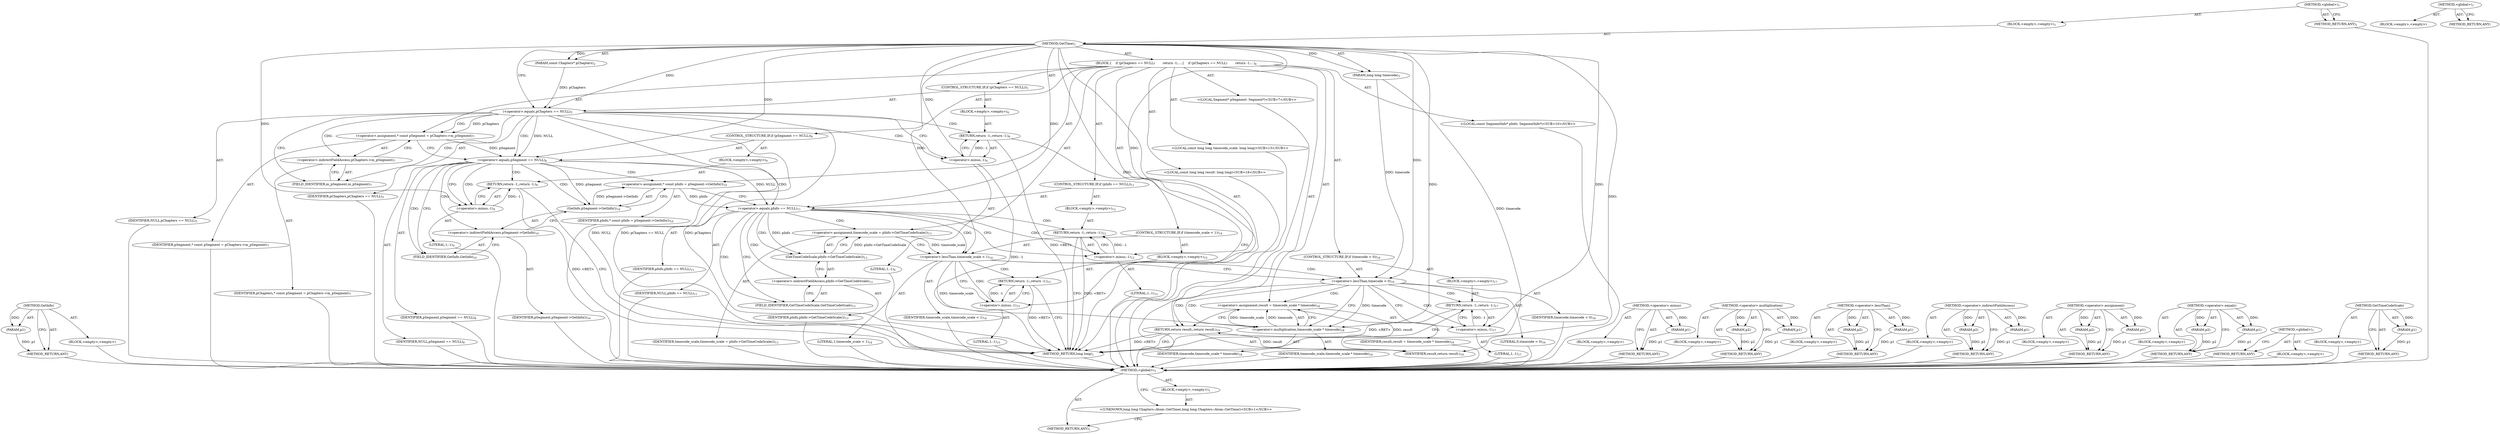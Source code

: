digraph "&lt;global&gt;" {
vulnerable_124 [label=<(METHOD,GetInfo)>];
vulnerable_125 [label=<(PARAM,p1)>];
vulnerable_126 [label=<(BLOCK,&lt;empty&gt;,&lt;empty&gt;)>];
vulnerable_127 [label=<(METHOD_RETURN,ANY)>];
vulnerable_6 [label=<(METHOD,&lt;global&gt;)<SUB>1</SUB>>];
vulnerable_7 [label=<(BLOCK,&lt;empty&gt;,&lt;empty&gt;)<SUB>1</SUB>>];
vulnerable_8 [label=<(METHOD,GetTime)<SUB>1</SUB>>];
vulnerable_9 [label=<(PARAM,const Chapters* pChapters)<SUB>2</SUB>>];
vulnerable_10 [label=<(PARAM,long long timecode)<SUB>3</SUB>>];
vulnerable_11 [label=<(BLOCK,{
    if (pChapters == NULL)
        return -1;...,{
    if (pChapters == NULL)
        return -1;...)<SUB>4</SUB>>];
vulnerable_12 [label=<(CONTROL_STRUCTURE,IF,if (pChapters == NULL))<SUB>5</SUB>>];
vulnerable_13 [label=<(&lt;operator&gt;.equals,pChapters == NULL)<SUB>5</SUB>>];
vulnerable_14 [label=<(IDENTIFIER,pChapters,pChapters == NULL)<SUB>5</SUB>>];
vulnerable_15 [label=<(IDENTIFIER,NULL,pChapters == NULL)<SUB>5</SUB>>];
vulnerable_16 [label=<(BLOCK,&lt;empty&gt;,&lt;empty&gt;)<SUB>6</SUB>>];
vulnerable_17 [label=<(RETURN,return -1;,return -1;)<SUB>6</SUB>>];
vulnerable_18 [label=<(&lt;operator&gt;.minus,-1)<SUB>6</SUB>>];
vulnerable_19 [label=<(LITERAL,1,-1)<SUB>6</SUB>>];
vulnerable_20 [label="<(LOCAL,Segment* pSegment: Segment*)<SUB>7</SUB>>"];
vulnerable_21 [label=<(&lt;operator&gt;.assignment,* const pSegment = pChapters-&gt;m_pSegment)<SUB>7</SUB>>];
vulnerable_22 [label=<(IDENTIFIER,pSegment,* const pSegment = pChapters-&gt;m_pSegment)<SUB>7</SUB>>];
vulnerable_23 [label=<(&lt;operator&gt;.indirectFieldAccess,pChapters-&gt;m_pSegment)<SUB>7</SUB>>];
vulnerable_24 [label=<(IDENTIFIER,pChapters,* const pSegment = pChapters-&gt;m_pSegment)<SUB>7</SUB>>];
vulnerable_25 [label=<(FIELD_IDENTIFIER,m_pSegment,m_pSegment)<SUB>7</SUB>>];
vulnerable_26 [label=<(CONTROL_STRUCTURE,IF,if (pSegment == NULL))<SUB>8</SUB>>];
vulnerable_27 [label=<(&lt;operator&gt;.equals,pSegment == NULL)<SUB>8</SUB>>];
vulnerable_28 [label=<(IDENTIFIER,pSegment,pSegment == NULL)<SUB>8</SUB>>];
vulnerable_29 [label=<(IDENTIFIER,NULL,pSegment == NULL)<SUB>8</SUB>>];
vulnerable_30 [label=<(BLOCK,&lt;empty&gt;,&lt;empty&gt;)<SUB>9</SUB>>];
vulnerable_31 [label=<(RETURN,return -1;,return -1;)<SUB>9</SUB>>];
vulnerable_32 [label=<(&lt;operator&gt;.minus,-1)<SUB>9</SUB>>];
vulnerable_33 [label=<(LITERAL,1,-1)<SUB>9</SUB>>];
vulnerable_34 [label="<(LOCAL,const SegmentInfo* pInfo: SegmentInfo*)<SUB>10</SUB>>"];
vulnerable_35 [label=<(&lt;operator&gt;.assignment,* const pInfo = pSegment-&gt;GetInfo())<SUB>10</SUB>>];
vulnerable_36 [label=<(IDENTIFIER,pInfo,* const pInfo = pSegment-&gt;GetInfo())<SUB>10</SUB>>];
vulnerable_37 [label=<(GetInfo,pSegment-&gt;GetInfo())<SUB>10</SUB>>];
vulnerable_38 [label=<(&lt;operator&gt;.indirectFieldAccess,pSegment-&gt;GetInfo)<SUB>10</SUB>>];
vulnerable_39 [label=<(IDENTIFIER,pSegment,pSegment-&gt;GetInfo())<SUB>10</SUB>>];
vulnerable_40 [label=<(FIELD_IDENTIFIER,GetInfo,GetInfo)<SUB>10</SUB>>];
vulnerable_41 [label=<(CONTROL_STRUCTURE,IF,if (pInfo == NULL))<SUB>11</SUB>>];
vulnerable_42 [label=<(&lt;operator&gt;.equals,pInfo == NULL)<SUB>11</SUB>>];
vulnerable_43 [label=<(IDENTIFIER,pInfo,pInfo == NULL)<SUB>11</SUB>>];
vulnerable_44 [label=<(IDENTIFIER,NULL,pInfo == NULL)<SUB>11</SUB>>];
vulnerable_45 [label=<(BLOCK,&lt;empty&gt;,&lt;empty&gt;)<SUB>12</SUB>>];
vulnerable_46 [label=<(RETURN,return -1;,return -1;)<SUB>12</SUB>>];
vulnerable_47 [label=<(&lt;operator&gt;.minus,-1)<SUB>12</SUB>>];
vulnerable_48 [label=<(LITERAL,1,-1)<SUB>12</SUB>>];
vulnerable_49 [label="<(LOCAL,const long long timecode_scale: long long)<SUB>13</SUB>>"];
vulnerable_50 [label=<(&lt;operator&gt;.assignment,timecode_scale = pInfo-&gt;GetTimeCodeScale())<SUB>13</SUB>>];
vulnerable_51 [label=<(IDENTIFIER,timecode_scale,timecode_scale = pInfo-&gt;GetTimeCodeScale())<SUB>13</SUB>>];
vulnerable_52 [label=<(GetTimeCodeScale,pInfo-&gt;GetTimeCodeScale())<SUB>13</SUB>>];
vulnerable_53 [label=<(&lt;operator&gt;.indirectFieldAccess,pInfo-&gt;GetTimeCodeScale)<SUB>13</SUB>>];
vulnerable_54 [label=<(IDENTIFIER,pInfo,pInfo-&gt;GetTimeCodeScale())<SUB>13</SUB>>];
vulnerable_55 [label=<(FIELD_IDENTIFIER,GetTimeCodeScale,GetTimeCodeScale)<SUB>13</SUB>>];
vulnerable_56 [label=<(CONTROL_STRUCTURE,IF,if (timecode_scale &lt; 1))<SUB>14</SUB>>];
vulnerable_57 [label=<(&lt;operator&gt;.lessThan,timecode_scale &lt; 1)<SUB>14</SUB>>];
vulnerable_58 [label=<(IDENTIFIER,timecode_scale,timecode_scale &lt; 1)<SUB>14</SUB>>];
vulnerable_59 [label=<(LITERAL,1,timecode_scale &lt; 1)<SUB>14</SUB>>];
vulnerable_60 [label=<(BLOCK,&lt;empty&gt;,&lt;empty&gt;)<SUB>15</SUB>>];
vulnerable_61 [label=<(RETURN,return -1;,return -1;)<SUB>15</SUB>>];
vulnerable_62 [label=<(&lt;operator&gt;.minus,-1)<SUB>15</SUB>>];
vulnerable_63 [label=<(LITERAL,1,-1)<SUB>15</SUB>>];
vulnerable_64 [label=<(CONTROL_STRUCTURE,IF,if (timecode &lt; 0))<SUB>16</SUB>>];
vulnerable_65 [label=<(&lt;operator&gt;.lessThan,timecode &lt; 0)<SUB>16</SUB>>];
vulnerable_66 [label=<(IDENTIFIER,timecode,timecode &lt; 0)<SUB>16</SUB>>];
vulnerable_67 [label=<(LITERAL,0,timecode &lt; 0)<SUB>16</SUB>>];
vulnerable_68 [label=<(BLOCK,&lt;empty&gt;,&lt;empty&gt;)<SUB>17</SUB>>];
vulnerable_69 [label=<(RETURN,return -1;,return -1;)<SUB>17</SUB>>];
vulnerable_70 [label=<(&lt;operator&gt;.minus,-1)<SUB>17</SUB>>];
vulnerable_71 [label=<(LITERAL,1,-1)<SUB>17</SUB>>];
vulnerable_72 [label="<(LOCAL,const long long result: long long)<SUB>18</SUB>>"];
vulnerable_73 [label=<(&lt;operator&gt;.assignment,result = timecode_scale * timecode)<SUB>18</SUB>>];
vulnerable_74 [label=<(IDENTIFIER,result,result = timecode_scale * timecode)<SUB>18</SUB>>];
vulnerable_75 [label=<(&lt;operator&gt;.multiplication,timecode_scale * timecode)<SUB>18</SUB>>];
vulnerable_76 [label=<(IDENTIFIER,timecode_scale,timecode_scale * timecode)<SUB>18</SUB>>];
vulnerable_77 [label=<(IDENTIFIER,timecode,timecode_scale * timecode)<SUB>18</SUB>>];
vulnerable_78 [label=<(RETURN,return result;,return result;)<SUB>19</SUB>>];
vulnerable_79 [label=<(IDENTIFIER,result,return result;)<SUB>19</SUB>>];
vulnerable_80 [label=<(METHOD_RETURN,long long)<SUB>1</SUB>>];
vulnerable_82 [label=<(METHOD_RETURN,ANY)<SUB>1</SUB>>];
vulnerable_110 [label=<(METHOD,&lt;operator&gt;.minus)>];
vulnerable_111 [label=<(PARAM,p1)>];
vulnerable_112 [label=<(BLOCK,&lt;empty&gt;,&lt;empty&gt;)>];
vulnerable_113 [label=<(METHOD_RETURN,ANY)>];
vulnerable_137 [label=<(METHOD,&lt;operator&gt;.multiplication)>];
vulnerable_138 [label=<(PARAM,p1)>];
vulnerable_139 [label=<(PARAM,p2)>];
vulnerable_140 [label=<(BLOCK,&lt;empty&gt;,&lt;empty&gt;)>];
vulnerable_141 [label=<(METHOD_RETURN,ANY)>];
vulnerable_132 [label=<(METHOD,&lt;operator&gt;.lessThan)>];
vulnerable_133 [label=<(PARAM,p1)>];
vulnerable_134 [label=<(PARAM,p2)>];
vulnerable_135 [label=<(BLOCK,&lt;empty&gt;,&lt;empty&gt;)>];
vulnerable_136 [label=<(METHOD_RETURN,ANY)>];
vulnerable_119 [label=<(METHOD,&lt;operator&gt;.indirectFieldAccess)>];
vulnerable_120 [label=<(PARAM,p1)>];
vulnerable_121 [label=<(PARAM,p2)>];
vulnerable_122 [label=<(BLOCK,&lt;empty&gt;,&lt;empty&gt;)>];
vulnerable_123 [label=<(METHOD_RETURN,ANY)>];
vulnerable_114 [label=<(METHOD,&lt;operator&gt;.assignment)>];
vulnerable_115 [label=<(PARAM,p1)>];
vulnerable_116 [label=<(PARAM,p2)>];
vulnerable_117 [label=<(BLOCK,&lt;empty&gt;,&lt;empty&gt;)>];
vulnerable_118 [label=<(METHOD_RETURN,ANY)>];
vulnerable_105 [label=<(METHOD,&lt;operator&gt;.equals)>];
vulnerable_106 [label=<(PARAM,p1)>];
vulnerable_107 [label=<(PARAM,p2)>];
vulnerable_108 [label=<(BLOCK,&lt;empty&gt;,&lt;empty&gt;)>];
vulnerable_109 [label=<(METHOD_RETURN,ANY)>];
vulnerable_99 [label=<(METHOD,&lt;global&gt;)<SUB>1</SUB>>];
vulnerable_100 [label=<(BLOCK,&lt;empty&gt;,&lt;empty&gt;)>];
vulnerable_101 [label=<(METHOD_RETURN,ANY)>];
vulnerable_128 [label=<(METHOD,GetTimeCodeScale)>];
vulnerable_129 [label=<(PARAM,p1)>];
vulnerable_130 [label=<(BLOCK,&lt;empty&gt;,&lt;empty&gt;)>];
vulnerable_131 [label=<(METHOD_RETURN,ANY)>];
fixed_6 [label=<(METHOD,&lt;global&gt;)<SUB>1</SUB>>];
fixed_7 [label=<(BLOCK,&lt;empty&gt;,&lt;empty&gt;)<SUB>1</SUB>>];
fixed_8 [label="<(UNKNOWN,long long Chapters::Atom::GetTime(,long long Chapters::Atom::GetTime()<SUB>1</SUB>>"];
fixed_9 [label=<(METHOD_RETURN,ANY)<SUB>1</SUB>>];
fixed_14 [label=<(METHOD,&lt;global&gt;)<SUB>1</SUB>>];
fixed_15 [label=<(BLOCK,&lt;empty&gt;,&lt;empty&gt;)>];
fixed_16 [label=<(METHOD_RETURN,ANY)>];
vulnerable_124 -> vulnerable_125  [key=0, label="AST: "];
vulnerable_124 -> vulnerable_125  [key=1, label="DDG: "];
vulnerable_124 -> vulnerable_126  [key=0, label="AST: "];
vulnerable_124 -> vulnerable_127  [key=0, label="AST: "];
vulnerable_124 -> vulnerable_127  [key=1, label="CFG: "];
vulnerable_125 -> vulnerable_127  [key=0, label="DDG: p1"];
vulnerable_126 -> fixed_6  [key=0];
vulnerable_127 -> fixed_6  [key=0];
vulnerable_6 -> vulnerable_7  [key=0, label="AST: "];
vulnerable_6 -> vulnerable_82  [key=0, label="AST: "];
vulnerable_6 -> vulnerable_82  [key=1, label="CFG: "];
vulnerable_7 -> vulnerable_8  [key=0, label="AST: "];
vulnerable_8 -> vulnerable_9  [key=0, label="AST: "];
vulnerable_8 -> vulnerable_9  [key=1, label="DDG: "];
vulnerable_8 -> vulnerable_10  [key=0, label="AST: "];
vulnerable_8 -> vulnerable_10  [key=1, label="DDG: "];
vulnerable_8 -> vulnerable_11  [key=0, label="AST: "];
vulnerable_8 -> vulnerable_80  [key=0, label="AST: "];
vulnerable_8 -> vulnerable_13  [key=0, label="CFG: "];
vulnerable_8 -> vulnerable_13  [key=1, label="DDG: "];
vulnerable_8 -> vulnerable_79  [key=0, label="DDG: "];
vulnerable_8 -> vulnerable_27  [key=0, label="DDG: "];
vulnerable_8 -> vulnerable_42  [key=0, label="DDG: "];
vulnerable_8 -> vulnerable_57  [key=0, label="DDG: "];
vulnerable_8 -> vulnerable_65  [key=0, label="DDG: "];
vulnerable_8 -> vulnerable_75  [key=0, label="DDG: "];
vulnerable_8 -> vulnerable_18  [key=0, label="DDG: "];
vulnerable_8 -> vulnerable_32  [key=0, label="DDG: "];
vulnerable_8 -> vulnerable_47  [key=0, label="DDG: "];
vulnerable_8 -> vulnerable_62  [key=0, label="DDG: "];
vulnerable_8 -> vulnerable_70  [key=0, label="DDG: "];
vulnerable_9 -> vulnerable_13  [key=0, label="DDG: pChapters"];
vulnerable_10 -> vulnerable_80  [key=0, label="DDG: timecode"];
vulnerable_10 -> vulnerable_65  [key=0, label="DDG: timecode"];
vulnerable_11 -> vulnerable_12  [key=0, label="AST: "];
vulnerable_11 -> vulnerable_20  [key=0, label="AST: "];
vulnerable_11 -> vulnerable_21  [key=0, label="AST: "];
vulnerable_11 -> vulnerable_26  [key=0, label="AST: "];
vulnerable_11 -> vulnerable_34  [key=0, label="AST: "];
vulnerable_11 -> vulnerable_35  [key=0, label="AST: "];
vulnerable_11 -> vulnerable_41  [key=0, label="AST: "];
vulnerable_11 -> vulnerable_49  [key=0, label="AST: "];
vulnerable_11 -> vulnerable_50  [key=0, label="AST: "];
vulnerable_11 -> vulnerable_56  [key=0, label="AST: "];
vulnerable_11 -> vulnerable_64  [key=0, label="AST: "];
vulnerable_11 -> vulnerable_72  [key=0, label="AST: "];
vulnerable_11 -> vulnerable_73  [key=0, label="AST: "];
vulnerable_11 -> vulnerable_78  [key=0, label="AST: "];
vulnerable_12 -> vulnerable_13  [key=0, label="AST: "];
vulnerable_12 -> vulnerable_16  [key=0, label="AST: "];
vulnerable_13 -> vulnerable_14  [key=0, label="AST: "];
vulnerable_13 -> vulnerable_15  [key=0, label="AST: "];
vulnerable_13 -> vulnerable_18  [key=0, label="CFG: "];
vulnerable_13 -> vulnerable_18  [key=1, label="CDG: "];
vulnerable_13 -> vulnerable_25  [key=0, label="CFG: "];
vulnerable_13 -> vulnerable_25  [key=1, label="CDG: "];
vulnerable_13 -> vulnerable_80  [key=0, label="DDG: pChapters"];
vulnerable_13 -> vulnerable_80  [key=1, label="DDG: NULL"];
vulnerable_13 -> vulnerable_80  [key=2, label="DDG: pChapters == NULL"];
vulnerable_13 -> vulnerable_21  [key=0, label="DDG: pChapters"];
vulnerable_13 -> vulnerable_21  [key=1, label="CDG: "];
vulnerable_13 -> vulnerable_27  [key=0, label="DDG: NULL"];
vulnerable_13 -> vulnerable_27  [key=1, label="CDG: "];
vulnerable_13 -> vulnerable_17  [key=0, label="CDG: "];
vulnerable_13 -> vulnerable_23  [key=0, label="CDG: "];
vulnerable_14 -> fixed_6  [key=0];
vulnerable_15 -> fixed_6  [key=0];
vulnerable_16 -> vulnerable_17  [key=0, label="AST: "];
vulnerable_17 -> vulnerable_18  [key=0, label="AST: "];
vulnerable_17 -> vulnerable_80  [key=0, label="CFG: "];
vulnerable_17 -> vulnerable_80  [key=1, label="DDG: &lt;RET&gt;"];
vulnerable_18 -> vulnerable_19  [key=0, label="AST: "];
vulnerable_18 -> vulnerable_17  [key=0, label="CFG: "];
vulnerable_18 -> vulnerable_17  [key=1, label="DDG: -1"];
vulnerable_18 -> vulnerable_80  [key=0, label="DDG: -1"];
vulnerable_19 -> fixed_6  [key=0];
vulnerable_20 -> fixed_6  [key=0];
vulnerable_21 -> vulnerable_22  [key=0, label="AST: "];
vulnerable_21 -> vulnerable_23  [key=0, label="AST: "];
vulnerable_21 -> vulnerable_27  [key=0, label="CFG: "];
vulnerable_21 -> vulnerable_27  [key=1, label="DDG: pSegment"];
vulnerable_22 -> fixed_6  [key=0];
vulnerable_23 -> vulnerable_24  [key=0, label="AST: "];
vulnerable_23 -> vulnerable_25  [key=0, label="AST: "];
vulnerable_23 -> vulnerable_21  [key=0, label="CFG: "];
vulnerable_24 -> fixed_6  [key=0];
vulnerable_25 -> vulnerable_23  [key=0, label="CFG: "];
vulnerable_26 -> vulnerable_27  [key=0, label="AST: "];
vulnerable_26 -> vulnerable_30  [key=0, label="AST: "];
vulnerable_27 -> vulnerable_28  [key=0, label="AST: "];
vulnerable_27 -> vulnerable_29  [key=0, label="AST: "];
vulnerable_27 -> vulnerable_32  [key=0, label="CFG: "];
vulnerable_27 -> vulnerable_32  [key=1, label="CDG: "];
vulnerable_27 -> vulnerable_40  [key=0, label="CFG: "];
vulnerable_27 -> vulnerable_40  [key=1, label="CDG: "];
vulnerable_27 -> vulnerable_37  [key=0, label="DDG: pSegment"];
vulnerable_27 -> vulnerable_37  [key=1, label="CDG: "];
vulnerable_27 -> vulnerable_42  [key=0, label="DDG: NULL"];
vulnerable_27 -> vulnerable_42  [key=1, label="CDG: "];
vulnerable_27 -> vulnerable_38  [key=0, label="CDG: "];
vulnerable_27 -> vulnerable_35  [key=0, label="CDG: "];
vulnerable_27 -> vulnerable_31  [key=0, label="CDG: "];
vulnerable_28 -> fixed_6  [key=0];
vulnerable_29 -> fixed_6  [key=0];
vulnerable_30 -> vulnerable_31  [key=0, label="AST: "];
vulnerable_31 -> vulnerable_32  [key=0, label="AST: "];
vulnerable_31 -> vulnerable_80  [key=0, label="CFG: "];
vulnerable_31 -> vulnerable_80  [key=1, label="DDG: &lt;RET&gt;"];
vulnerable_32 -> vulnerable_33  [key=0, label="AST: "];
vulnerable_32 -> vulnerable_31  [key=0, label="CFG: "];
vulnerable_32 -> vulnerable_31  [key=1, label="DDG: -1"];
vulnerable_33 -> fixed_6  [key=0];
vulnerable_34 -> fixed_6  [key=0];
vulnerable_35 -> vulnerable_36  [key=0, label="AST: "];
vulnerable_35 -> vulnerable_37  [key=0, label="AST: "];
vulnerable_35 -> vulnerable_42  [key=0, label="CFG: "];
vulnerable_35 -> vulnerable_42  [key=1, label="DDG: pInfo"];
vulnerable_36 -> fixed_6  [key=0];
vulnerable_37 -> vulnerable_38  [key=0, label="AST: "];
vulnerable_37 -> vulnerable_35  [key=0, label="CFG: "];
vulnerable_37 -> vulnerable_35  [key=1, label="DDG: pSegment-&gt;GetInfo"];
vulnerable_38 -> vulnerable_39  [key=0, label="AST: "];
vulnerable_38 -> vulnerable_40  [key=0, label="AST: "];
vulnerable_38 -> vulnerable_37  [key=0, label="CFG: "];
vulnerable_39 -> fixed_6  [key=0];
vulnerable_40 -> vulnerable_38  [key=0, label="CFG: "];
vulnerable_41 -> vulnerable_42  [key=0, label="AST: "];
vulnerable_41 -> vulnerable_45  [key=0, label="AST: "];
vulnerable_42 -> vulnerable_43  [key=0, label="AST: "];
vulnerable_42 -> vulnerable_44  [key=0, label="AST: "];
vulnerable_42 -> vulnerable_47  [key=0, label="CFG: "];
vulnerable_42 -> vulnerable_47  [key=1, label="CDG: "];
vulnerable_42 -> vulnerable_55  [key=0, label="CFG: "];
vulnerable_42 -> vulnerable_55  [key=1, label="CDG: "];
vulnerable_42 -> vulnerable_52  [key=0, label="DDG: pInfo"];
vulnerable_42 -> vulnerable_52  [key=1, label="CDG: "];
vulnerable_42 -> vulnerable_57  [key=0, label="CDG: "];
vulnerable_42 -> vulnerable_46  [key=0, label="CDG: "];
vulnerable_42 -> vulnerable_50  [key=0, label="CDG: "];
vulnerable_42 -> vulnerable_53  [key=0, label="CDG: "];
vulnerable_43 -> fixed_6  [key=0];
vulnerable_44 -> fixed_6  [key=0];
vulnerable_45 -> vulnerable_46  [key=0, label="AST: "];
vulnerable_46 -> vulnerable_47  [key=0, label="AST: "];
vulnerable_46 -> vulnerable_80  [key=0, label="CFG: "];
vulnerable_46 -> vulnerable_80  [key=1, label="DDG: &lt;RET&gt;"];
vulnerable_47 -> vulnerable_48  [key=0, label="AST: "];
vulnerable_47 -> vulnerable_46  [key=0, label="CFG: "];
vulnerable_47 -> vulnerable_46  [key=1, label="DDG: -1"];
vulnerable_48 -> fixed_6  [key=0];
vulnerable_49 -> fixed_6  [key=0];
vulnerable_50 -> vulnerable_51  [key=0, label="AST: "];
vulnerable_50 -> vulnerable_52  [key=0, label="AST: "];
vulnerable_50 -> vulnerable_57  [key=0, label="CFG: "];
vulnerable_50 -> vulnerable_57  [key=1, label="DDG: timecode_scale"];
vulnerable_51 -> fixed_6  [key=0];
vulnerable_52 -> vulnerable_53  [key=0, label="AST: "];
vulnerable_52 -> vulnerable_50  [key=0, label="CFG: "];
vulnerable_52 -> vulnerable_50  [key=1, label="DDG: pInfo-&gt;GetTimeCodeScale"];
vulnerable_53 -> vulnerable_54  [key=0, label="AST: "];
vulnerable_53 -> vulnerable_55  [key=0, label="AST: "];
vulnerable_53 -> vulnerable_52  [key=0, label="CFG: "];
vulnerable_54 -> fixed_6  [key=0];
vulnerable_55 -> vulnerable_53  [key=0, label="CFG: "];
vulnerable_56 -> vulnerable_57  [key=0, label="AST: "];
vulnerable_56 -> vulnerable_60  [key=0, label="AST: "];
vulnerable_57 -> vulnerable_58  [key=0, label="AST: "];
vulnerable_57 -> vulnerable_59  [key=0, label="AST: "];
vulnerable_57 -> vulnerable_62  [key=0, label="CFG: "];
vulnerable_57 -> vulnerable_62  [key=1, label="CDG: "];
vulnerable_57 -> vulnerable_65  [key=0, label="CFG: "];
vulnerable_57 -> vulnerable_65  [key=1, label="CDG: "];
vulnerable_57 -> vulnerable_75  [key=0, label="DDG: timecode_scale"];
vulnerable_57 -> vulnerable_61  [key=0, label="CDG: "];
vulnerable_58 -> fixed_6  [key=0];
vulnerable_59 -> fixed_6  [key=0];
vulnerable_60 -> vulnerable_61  [key=0, label="AST: "];
vulnerable_61 -> vulnerable_62  [key=0, label="AST: "];
vulnerable_61 -> vulnerable_80  [key=0, label="CFG: "];
vulnerable_61 -> vulnerable_80  [key=1, label="DDG: &lt;RET&gt;"];
vulnerable_62 -> vulnerable_63  [key=0, label="AST: "];
vulnerable_62 -> vulnerable_61  [key=0, label="CFG: "];
vulnerable_62 -> vulnerable_61  [key=1, label="DDG: -1"];
vulnerable_63 -> fixed_6  [key=0];
vulnerable_64 -> vulnerable_65  [key=0, label="AST: "];
vulnerable_64 -> vulnerable_68  [key=0, label="AST: "];
vulnerable_65 -> vulnerable_66  [key=0, label="AST: "];
vulnerable_65 -> vulnerable_67  [key=0, label="AST: "];
vulnerable_65 -> vulnerable_70  [key=0, label="CFG: "];
vulnerable_65 -> vulnerable_70  [key=1, label="CDG: "];
vulnerable_65 -> vulnerable_75  [key=0, label="CFG: "];
vulnerable_65 -> vulnerable_75  [key=1, label="DDG: timecode"];
vulnerable_65 -> vulnerable_75  [key=2, label="CDG: "];
vulnerable_65 -> vulnerable_73  [key=0, label="CDG: "];
vulnerable_65 -> vulnerable_69  [key=0, label="CDG: "];
vulnerable_65 -> vulnerable_78  [key=0, label="CDG: "];
vulnerable_66 -> fixed_6  [key=0];
vulnerable_67 -> fixed_6  [key=0];
vulnerable_68 -> vulnerable_69  [key=0, label="AST: "];
vulnerable_69 -> vulnerable_70  [key=0, label="AST: "];
vulnerable_69 -> vulnerable_80  [key=0, label="CFG: "];
vulnerable_69 -> vulnerable_80  [key=1, label="DDG: &lt;RET&gt;"];
vulnerable_70 -> vulnerable_71  [key=0, label="AST: "];
vulnerable_70 -> vulnerable_69  [key=0, label="CFG: "];
vulnerable_70 -> vulnerable_69  [key=1, label="DDG: -1"];
vulnerable_71 -> fixed_6  [key=0];
vulnerable_72 -> fixed_6  [key=0];
vulnerable_73 -> vulnerable_74  [key=0, label="AST: "];
vulnerable_73 -> vulnerable_75  [key=0, label="AST: "];
vulnerable_73 -> vulnerable_78  [key=0, label="CFG: "];
vulnerable_73 -> vulnerable_79  [key=0, label="DDG: result"];
vulnerable_74 -> fixed_6  [key=0];
vulnerable_75 -> vulnerable_76  [key=0, label="AST: "];
vulnerable_75 -> vulnerable_77  [key=0, label="AST: "];
vulnerable_75 -> vulnerable_73  [key=0, label="CFG: "];
vulnerable_75 -> vulnerable_73  [key=1, label="DDG: timecode_scale"];
vulnerable_75 -> vulnerable_73  [key=2, label="DDG: timecode"];
vulnerable_76 -> fixed_6  [key=0];
vulnerable_77 -> fixed_6  [key=0];
vulnerable_78 -> vulnerable_79  [key=0, label="AST: "];
vulnerable_78 -> vulnerable_80  [key=0, label="CFG: "];
vulnerable_78 -> vulnerable_80  [key=1, label="DDG: &lt;RET&gt;"];
vulnerable_79 -> vulnerable_78  [key=0, label="DDG: result"];
vulnerable_80 -> fixed_6  [key=0];
vulnerable_82 -> fixed_6  [key=0];
vulnerable_110 -> vulnerable_111  [key=0, label="AST: "];
vulnerable_110 -> vulnerable_111  [key=1, label="DDG: "];
vulnerable_110 -> vulnerable_112  [key=0, label="AST: "];
vulnerable_110 -> vulnerable_113  [key=0, label="AST: "];
vulnerable_110 -> vulnerable_113  [key=1, label="CFG: "];
vulnerable_111 -> vulnerable_113  [key=0, label="DDG: p1"];
vulnerable_112 -> fixed_6  [key=0];
vulnerable_113 -> fixed_6  [key=0];
vulnerable_137 -> vulnerable_138  [key=0, label="AST: "];
vulnerable_137 -> vulnerable_138  [key=1, label="DDG: "];
vulnerable_137 -> vulnerable_140  [key=0, label="AST: "];
vulnerable_137 -> vulnerable_139  [key=0, label="AST: "];
vulnerable_137 -> vulnerable_139  [key=1, label="DDG: "];
vulnerable_137 -> vulnerable_141  [key=0, label="AST: "];
vulnerable_137 -> vulnerable_141  [key=1, label="CFG: "];
vulnerable_138 -> vulnerable_141  [key=0, label="DDG: p1"];
vulnerable_139 -> vulnerable_141  [key=0, label="DDG: p2"];
vulnerable_140 -> fixed_6  [key=0];
vulnerable_141 -> fixed_6  [key=0];
vulnerable_132 -> vulnerable_133  [key=0, label="AST: "];
vulnerable_132 -> vulnerable_133  [key=1, label="DDG: "];
vulnerable_132 -> vulnerable_135  [key=0, label="AST: "];
vulnerable_132 -> vulnerable_134  [key=0, label="AST: "];
vulnerable_132 -> vulnerable_134  [key=1, label="DDG: "];
vulnerable_132 -> vulnerable_136  [key=0, label="AST: "];
vulnerable_132 -> vulnerable_136  [key=1, label="CFG: "];
vulnerable_133 -> vulnerable_136  [key=0, label="DDG: p1"];
vulnerable_134 -> vulnerable_136  [key=0, label="DDG: p2"];
vulnerable_135 -> fixed_6  [key=0];
vulnerable_136 -> fixed_6  [key=0];
vulnerable_119 -> vulnerable_120  [key=0, label="AST: "];
vulnerable_119 -> vulnerable_120  [key=1, label="DDG: "];
vulnerable_119 -> vulnerable_122  [key=0, label="AST: "];
vulnerable_119 -> vulnerable_121  [key=0, label="AST: "];
vulnerable_119 -> vulnerable_121  [key=1, label="DDG: "];
vulnerable_119 -> vulnerable_123  [key=0, label="AST: "];
vulnerable_119 -> vulnerable_123  [key=1, label="CFG: "];
vulnerable_120 -> vulnerable_123  [key=0, label="DDG: p1"];
vulnerable_121 -> vulnerable_123  [key=0, label="DDG: p2"];
vulnerable_122 -> fixed_6  [key=0];
vulnerable_123 -> fixed_6  [key=0];
vulnerable_114 -> vulnerable_115  [key=0, label="AST: "];
vulnerable_114 -> vulnerable_115  [key=1, label="DDG: "];
vulnerable_114 -> vulnerable_117  [key=0, label="AST: "];
vulnerable_114 -> vulnerable_116  [key=0, label="AST: "];
vulnerable_114 -> vulnerable_116  [key=1, label="DDG: "];
vulnerable_114 -> vulnerable_118  [key=0, label="AST: "];
vulnerable_114 -> vulnerable_118  [key=1, label="CFG: "];
vulnerable_115 -> vulnerable_118  [key=0, label="DDG: p1"];
vulnerable_116 -> vulnerable_118  [key=0, label="DDG: p2"];
vulnerable_117 -> fixed_6  [key=0];
vulnerable_118 -> fixed_6  [key=0];
vulnerable_105 -> vulnerable_106  [key=0, label="AST: "];
vulnerable_105 -> vulnerable_106  [key=1, label="DDG: "];
vulnerable_105 -> vulnerable_108  [key=0, label="AST: "];
vulnerable_105 -> vulnerable_107  [key=0, label="AST: "];
vulnerable_105 -> vulnerable_107  [key=1, label="DDG: "];
vulnerable_105 -> vulnerable_109  [key=0, label="AST: "];
vulnerable_105 -> vulnerable_109  [key=1, label="CFG: "];
vulnerable_106 -> vulnerable_109  [key=0, label="DDG: p1"];
vulnerable_107 -> vulnerable_109  [key=0, label="DDG: p2"];
vulnerable_108 -> fixed_6  [key=0];
vulnerable_109 -> fixed_6  [key=0];
vulnerable_99 -> vulnerable_100  [key=0, label="AST: "];
vulnerable_99 -> vulnerable_101  [key=0, label="AST: "];
vulnerable_99 -> vulnerable_101  [key=1, label="CFG: "];
vulnerable_100 -> fixed_6  [key=0];
vulnerable_101 -> fixed_6  [key=0];
vulnerable_128 -> vulnerable_129  [key=0, label="AST: "];
vulnerable_128 -> vulnerable_129  [key=1, label="DDG: "];
vulnerable_128 -> vulnerable_130  [key=0, label="AST: "];
vulnerable_128 -> vulnerable_131  [key=0, label="AST: "];
vulnerable_128 -> vulnerable_131  [key=1, label="CFG: "];
vulnerable_129 -> vulnerable_131  [key=0, label="DDG: p1"];
vulnerable_130 -> fixed_6  [key=0];
vulnerable_131 -> fixed_6  [key=0];
fixed_6 -> fixed_7  [key=0, label="AST: "];
fixed_6 -> fixed_9  [key=0, label="AST: "];
fixed_6 -> fixed_8  [key=0, label="CFG: "];
fixed_7 -> fixed_8  [key=0, label="AST: "];
fixed_8 -> fixed_9  [key=0, label="CFG: "];
fixed_14 -> fixed_15  [key=0, label="AST: "];
fixed_14 -> fixed_16  [key=0, label="AST: "];
fixed_14 -> fixed_16  [key=1, label="CFG: "];
}
